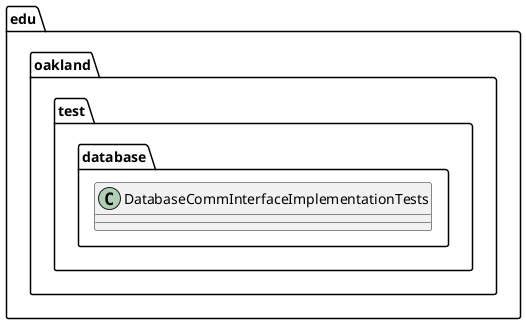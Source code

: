 @startuml DatabaseCommInterfaceImplementationTests

package edu.oakland.test.database {
    class DatabaseCommInterfaceImplementationTests {

    }
}

@enduml